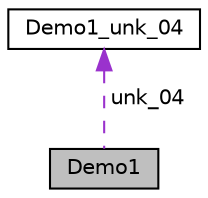 digraph "Demo1"
{
 // LATEX_PDF_SIZE
  edge [fontname="Helvetica",fontsize="10",labelfontname="Helvetica",labelfontsize="10"];
  node [fontname="Helvetica",fontsize="10",shape=record];
  Node1 [label="Demo1",height=0.2,width=0.4,color="black", fillcolor="grey75", style="filled", fontcolor="black",tooltip=" "];
  Node2 -> Node1 [dir="back",color="darkorchid3",fontsize="10",style="dashed",label=" unk_04" ,fontname="Helvetica"];
  Node2 [label="Demo1_unk_04",height=0.2,width=0.4,color="black", fillcolor="white", style="filled",URL="$d1/dfb/structDemo1__unk__04.html",tooltip=" "];
}
